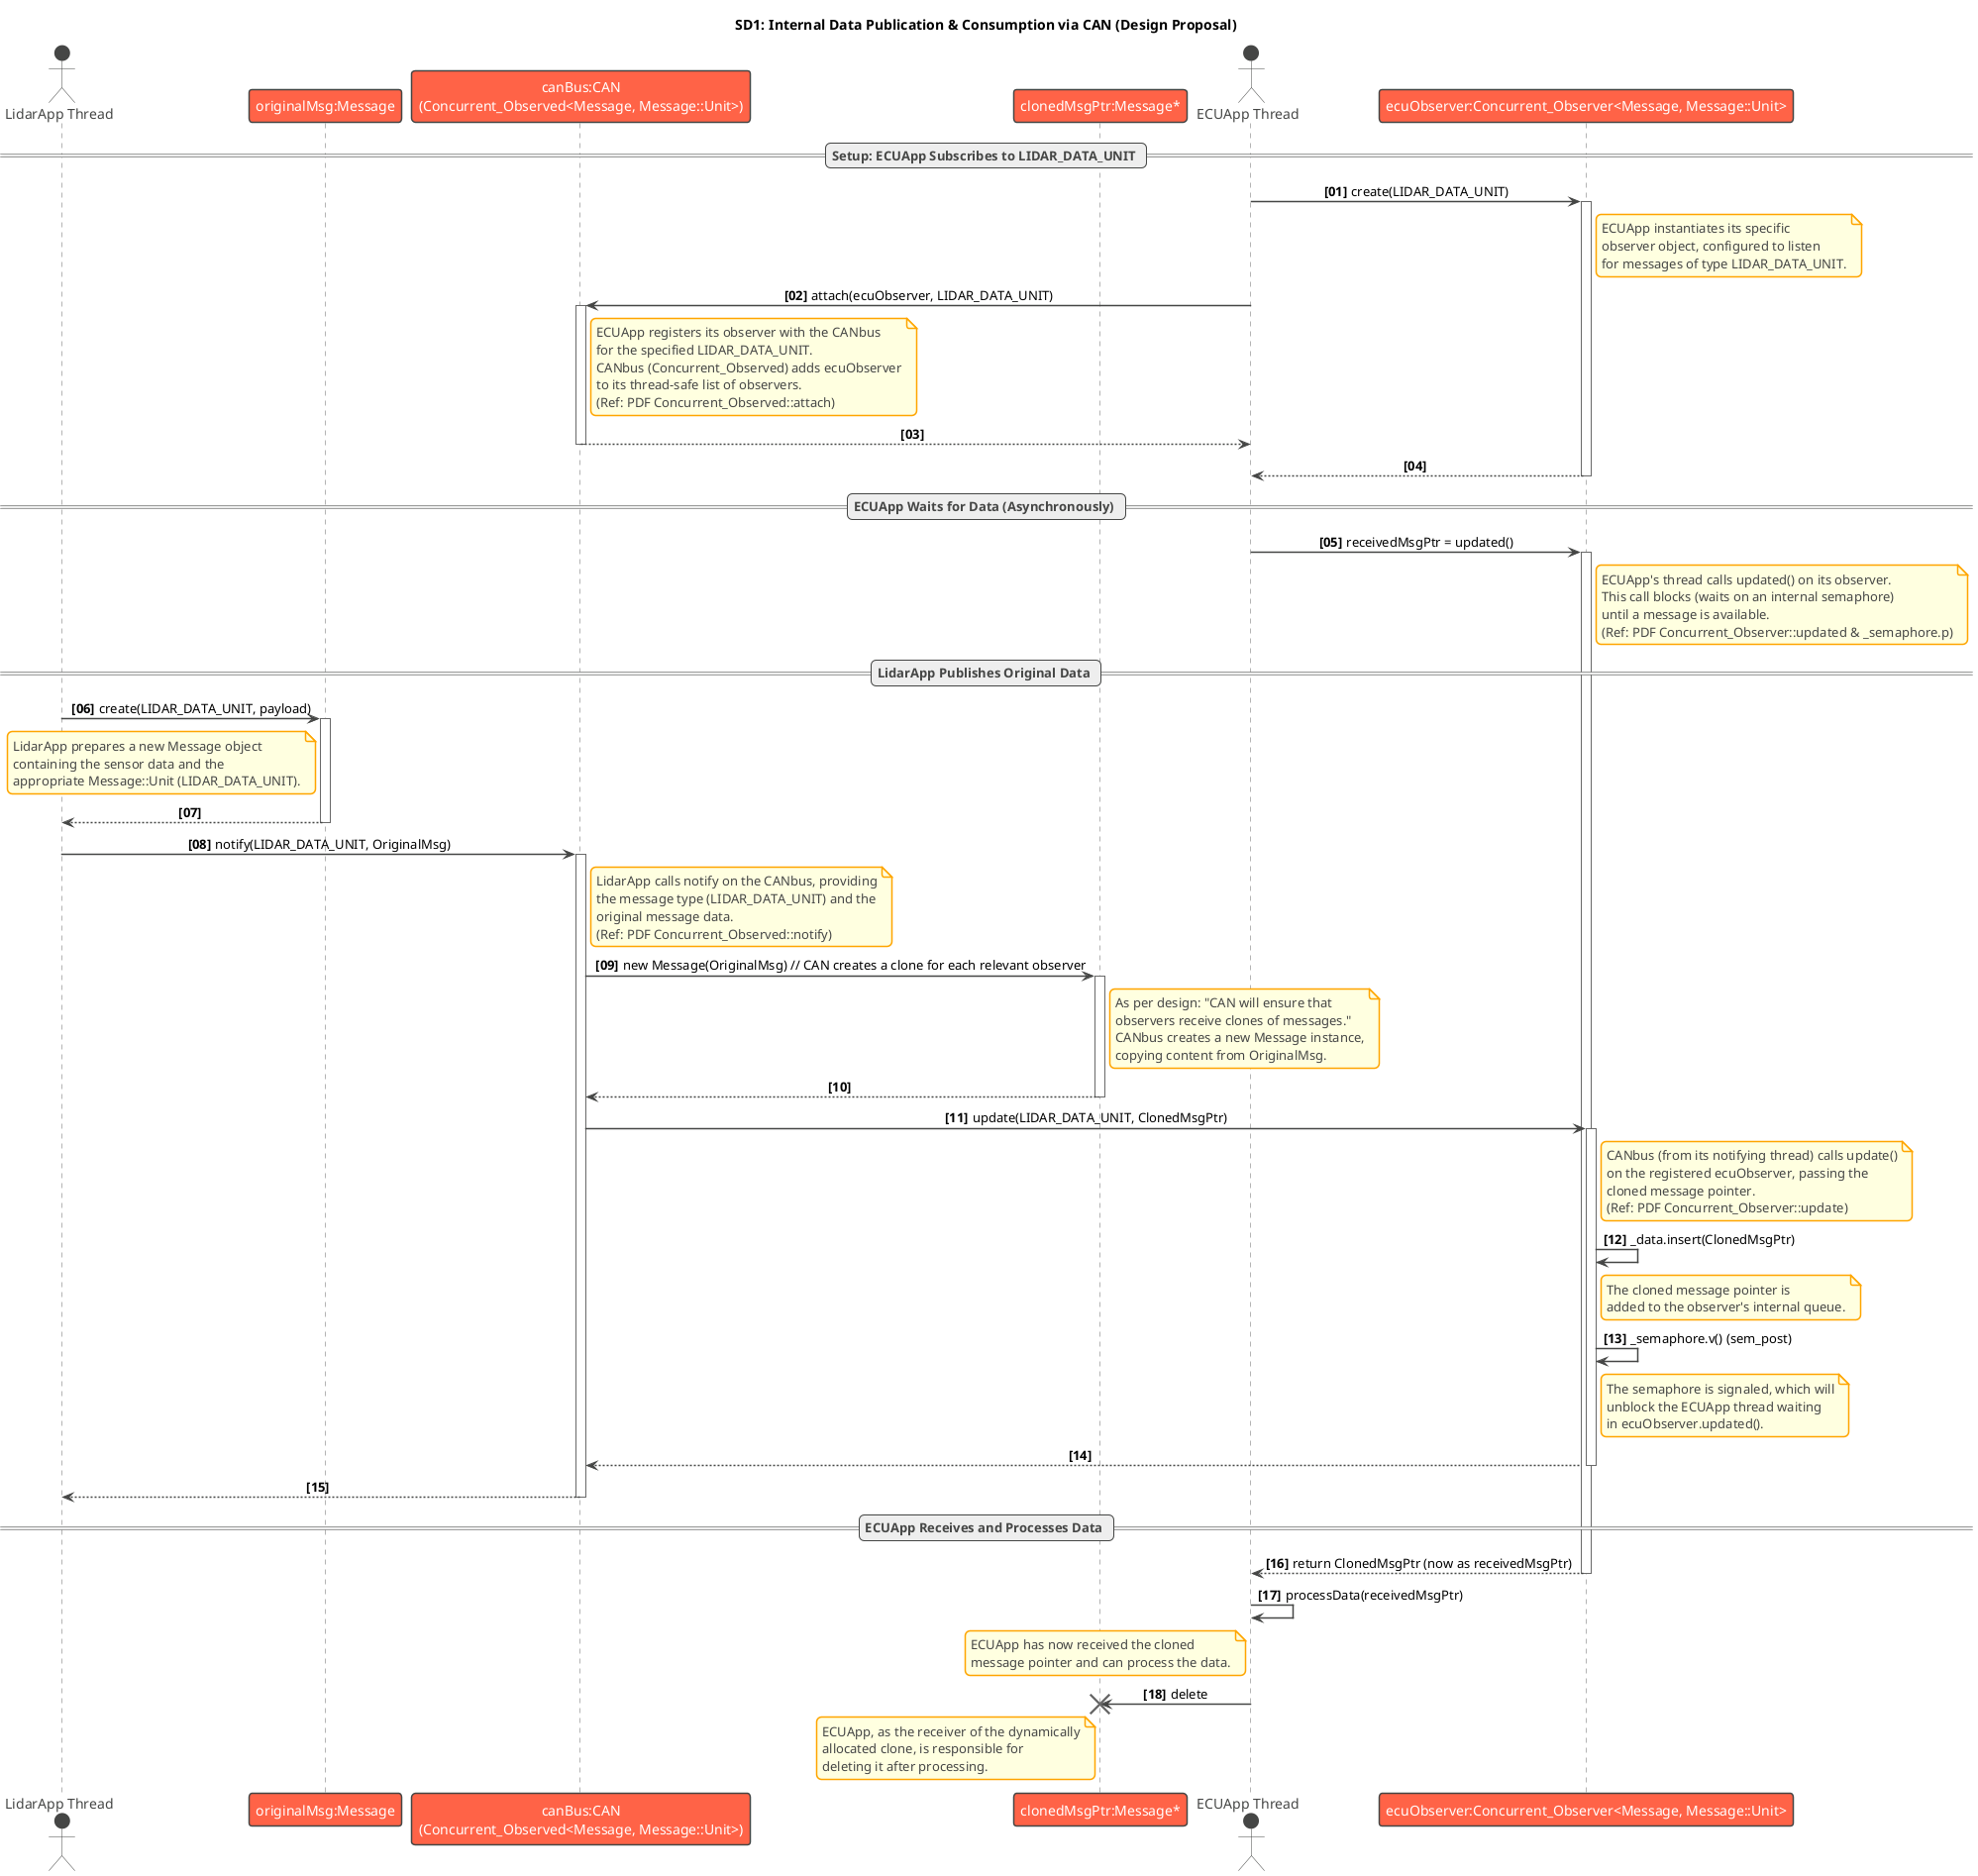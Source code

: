 @startuml SD1_Internal_Data_Publication_CAN
!theme vibrant
title SD1: Internal Data Publication & Consumption via CAN (Design Proposal)

actor "LidarApp Thread" as LidarApp
participant "originalMsg:Message" as OriginalMsg
participant "canBus:CAN\n(Concurrent_Observed<Message, Message::Unit>)" as CANbus
participant "clonedMsgPtr:Message*" as ClonedMsgPtr
actor "ECUApp Thread" as ECUApp
participant "ecuObserver:Concurrent_Observer<Message, Message::Unit>" as ECUObserver


skinparam sequenceMessageAlign center
skinparam actor {
    backgroundColor LightBlue
    borderColor Blue
}
skinparam participant {
    backgroundColor LightGreen
    borderColor Green
}
skinparam roundcorner 10
skinparam note {
    backgroundColor #LightYellow
    borderColor #Orange
}
skinparam sequenceParticipant 강조 #FFD700
skinparam sequenceArrow {
    Thickness 1.5
}
skinparam lifeline {
    MaxMessageSize 275 ' Adjusted for potentially longer note text
}


autonumber "<b>[00]"

== Setup: ECUApp Subscribes to LIDAR_DATA_UNIT ==
ECUApp -> ECUObserver ++ : create(LIDAR_DATA_UNIT)
    note right of ECUObserver
        ECUApp instantiates its specific
        observer object, configured to listen
        for messages of type LIDAR_DATA_UNIT.
    end note
ECUApp -> CANbus ++ : attach(ecuObserver, LIDAR_DATA_UNIT)
    note right of CANbus
        ECUApp registers its observer with the CANbus
        for the specified LIDAR_DATA_UNIT.
        CANbus (Concurrent_Observed) adds ecuObserver
        to its thread-safe list of observers.
        (Ref: PDF Concurrent_Observed::attach)
    end note
return
return

== ECUApp Waits for Data (Asynchronously) ==
ECUApp -> ECUObserver ++ : receivedMsgPtr = updated()
    note right of ECUObserver
        ECUApp's thread calls updated() on its observer.
        This call blocks (waits on an internal semaphore)
        until a message is available.
        (Ref: PDF Concurrent_Observer::updated & _semaphore.p)
    end note

== LidarApp Publishes Original Data ==
LidarApp -> OriginalMsg ++ : create(LIDAR_DATA_UNIT, payload)
    note left of OriginalMsg
        LidarApp prepares a new Message object
        containing the sensor data and the
        appropriate Message::Unit (LIDAR_DATA_UNIT).
    end note
return

LidarApp -> CANbus ++ : notify(LIDAR_DATA_UNIT, OriginalMsg)
    note right of CANbus
        LidarApp calls notify on the CANbus, providing
        the message type (LIDAR_DATA_UNIT) and the
        original message data.
        (Ref: PDF Concurrent_Observed::notify)
    end note
    CANbus -> ClonedMsgPtr ++ : new Message(OriginalMsg) // CAN creates a clone for each relevant observer
        note right of ClonedMsgPtr
            As per design: "CAN will ensure that
            observers receive clones of messages."
            CANbus creates a new Message instance,
            copying content from OriginalMsg.
        end note
    return
    CANbus -> ECUObserver ++ : update(LIDAR_DATA_UNIT, ClonedMsgPtr)
        note right of ECUObserver
             CANbus (from its notifying thread) calls update()
             on the registered ecuObserver, passing the
             cloned message pointer.
             (Ref: PDF Concurrent_Observer::update)
        end note
        ECUObserver -> ECUObserver : _data.insert(ClonedMsgPtr)
            note right of ECUObserver
                The cloned message pointer is
                added to the observer's internal queue.
            end note
        ECUObserver -> ECUObserver : _semaphore.v() (sem_post)
            note right of ECUObserver
                The semaphore is signaled, which will
                unblock the ECUApp thread waiting
                in ecuObserver.updated().
            end note
    return
return


== ECUApp Receives and Processes Data ==
ECUObserver --> ECUApp -- : return ClonedMsgPtr (now as receivedMsgPtr)
deactivate ECUObserver

ECUApp -> ECUApp : processData(receivedMsgPtr)
    note left of ECUApp
        ECUApp has now received the cloned
        message pointer and can process the data.
    end note
ECUApp -> ClonedMsgPtr !! : delete
    note left of ClonedMsgPtr
        ECUApp, as the receiver of the dynamically
        allocated clone, is responsible for
        deleting it after processing.
    end note
destroy ClonedMsgPtr

@enduml